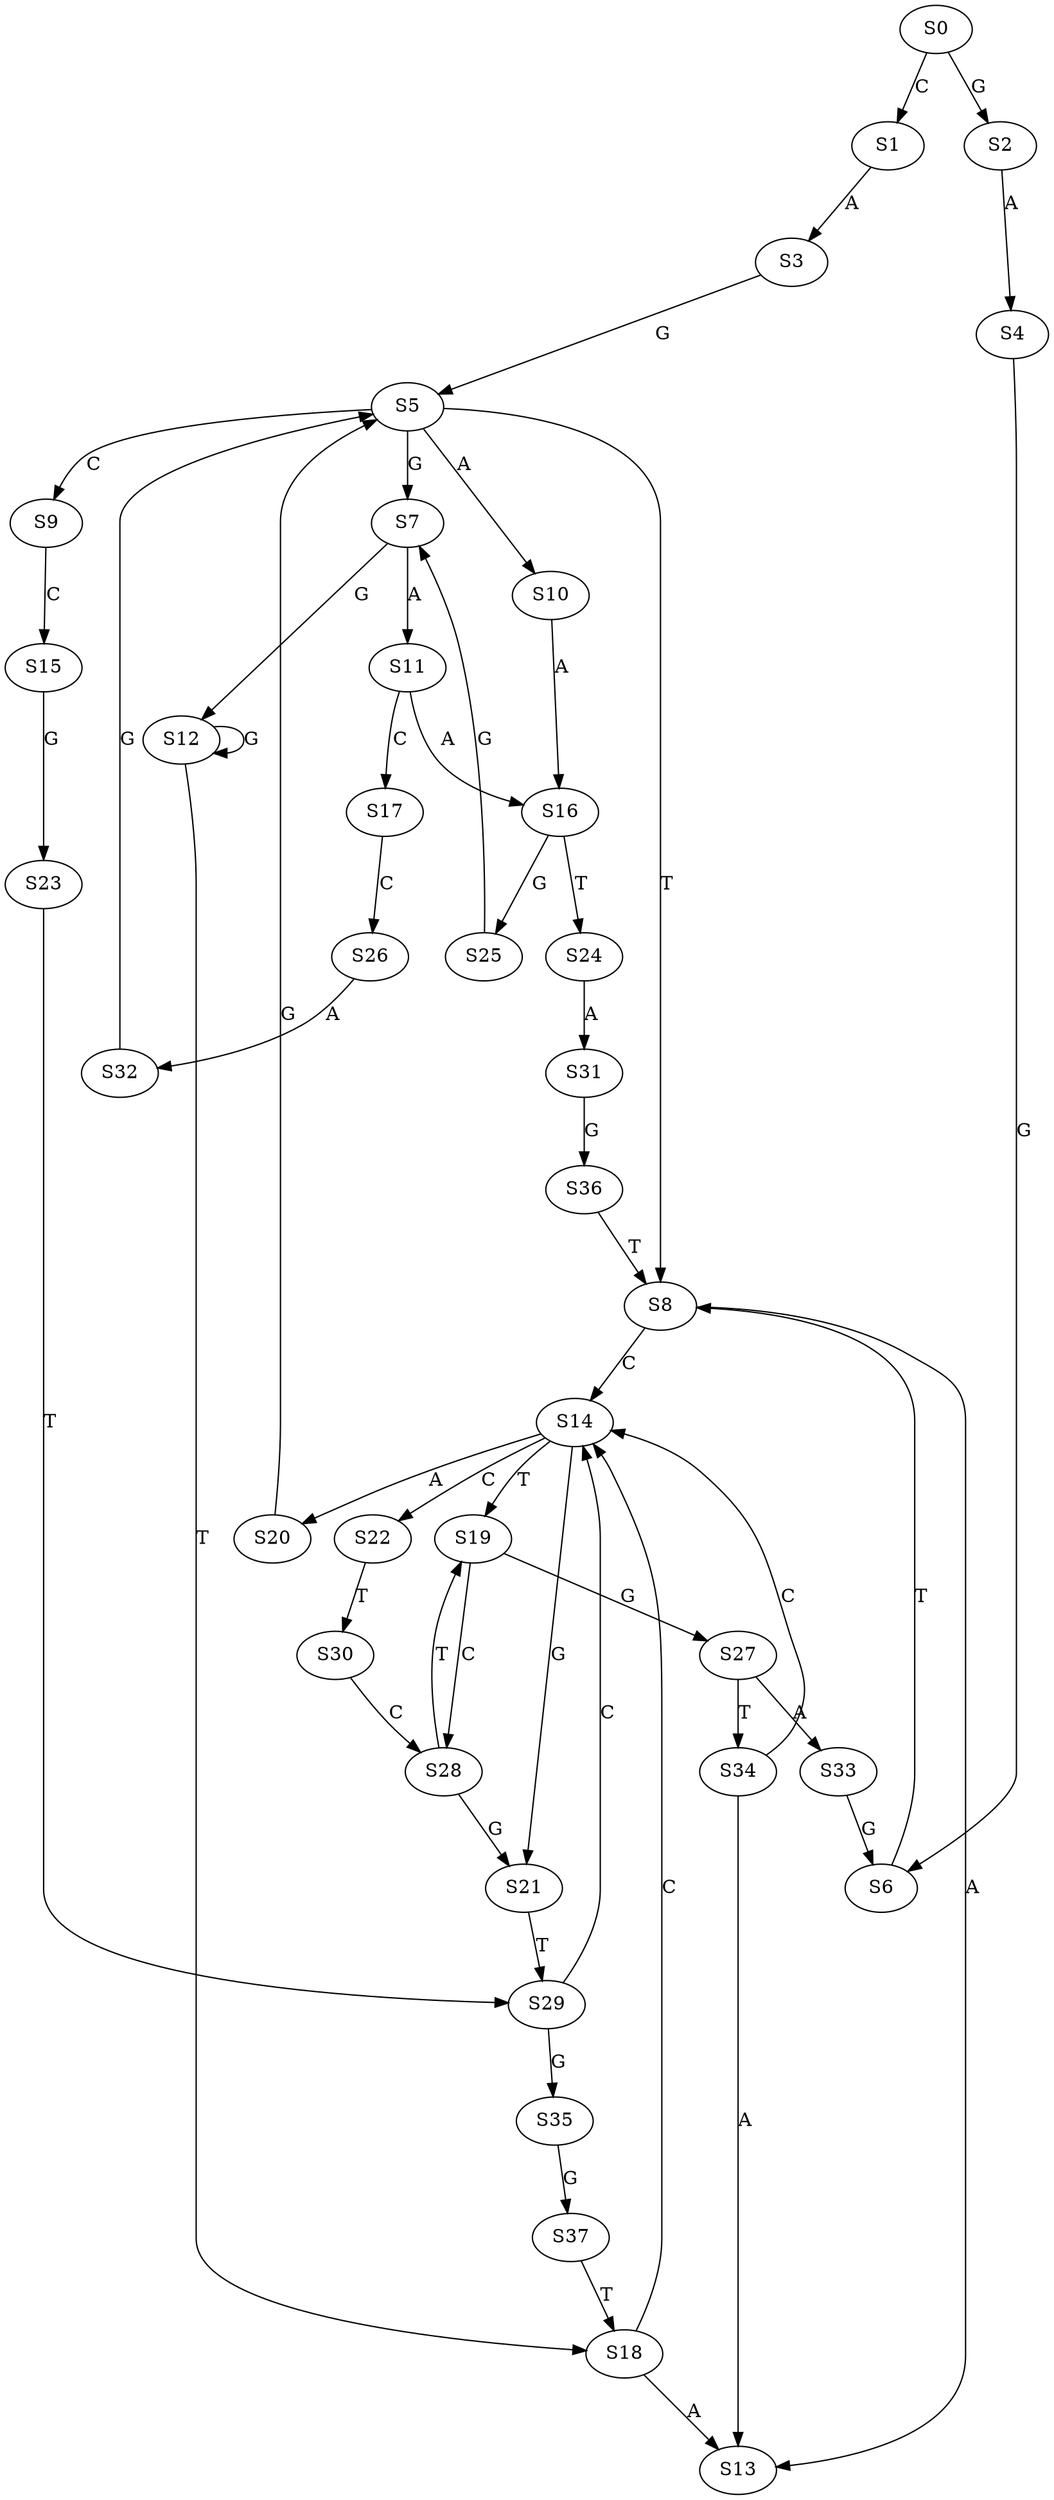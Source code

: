 strict digraph  {
	S0 -> S1 [ label = C ];
	S0 -> S2 [ label = G ];
	S1 -> S3 [ label = A ];
	S2 -> S4 [ label = A ];
	S3 -> S5 [ label = G ];
	S4 -> S6 [ label = G ];
	S5 -> S7 [ label = G ];
	S5 -> S8 [ label = T ];
	S5 -> S9 [ label = C ];
	S5 -> S10 [ label = A ];
	S6 -> S8 [ label = T ];
	S7 -> S11 [ label = A ];
	S7 -> S12 [ label = G ];
	S8 -> S13 [ label = A ];
	S8 -> S14 [ label = C ];
	S9 -> S15 [ label = C ];
	S10 -> S16 [ label = A ];
	S11 -> S16 [ label = A ];
	S11 -> S17 [ label = C ];
	S12 -> S18 [ label = T ];
	S12 -> S12 [ label = G ];
	S14 -> S19 [ label = T ];
	S14 -> S20 [ label = A ];
	S14 -> S21 [ label = G ];
	S14 -> S22 [ label = C ];
	S15 -> S23 [ label = G ];
	S16 -> S24 [ label = T ];
	S16 -> S25 [ label = G ];
	S17 -> S26 [ label = C ];
	S18 -> S13 [ label = A ];
	S18 -> S14 [ label = C ];
	S19 -> S27 [ label = G ];
	S19 -> S28 [ label = C ];
	S20 -> S5 [ label = G ];
	S21 -> S29 [ label = T ];
	S22 -> S30 [ label = T ];
	S23 -> S29 [ label = T ];
	S24 -> S31 [ label = A ];
	S25 -> S7 [ label = G ];
	S26 -> S32 [ label = A ];
	S27 -> S33 [ label = A ];
	S27 -> S34 [ label = T ];
	S28 -> S19 [ label = T ];
	S28 -> S21 [ label = G ];
	S29 -> S35 [ label = G ];
	S29 -> S14 [ label = C ];
	S30 -> S28 [ label = C ];
	S31 -> S36 [ label = G ];
	S32 -> S5 [ label = G ];
	S33 -> S6 [ label = G ];
	S34 -> S13 [ label = A ];
	S34 -> S14 [ label = C ];
	S35 -> S37 [ label = G ];
	S36 -> S8 [ label = T ];
	S37 -> S18 [ label = T ];
}
